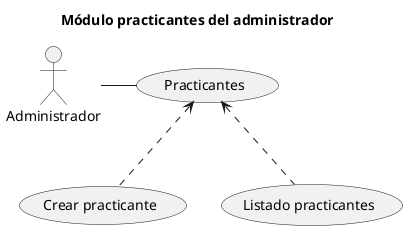 @startuml
title Módulo practicantes del administrador

actor Administrador as Admin

(Practicantes) as (pra)

(Crear practicante) as (cp)
(Listado practicantes) as (lp)

'Primer nivel

Admin - (pra)
(pra)<.-(cp)
(pra)<.-(lp)



@enduml